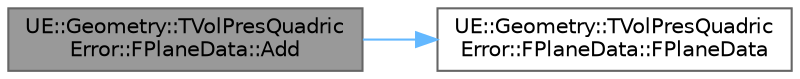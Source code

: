 digraph "UE::Geometry::TVolPresQuadricError::FPlaneData::Add"
{
 // INTERACTIVE_SVG=YES
 // LATEX_PDF_SIZE
  bgcolor="transparent";
  edge [fontname=Helvetica,fontsize=10,labelfontname=Helvetica,labelfontsize=10];
  node [fontname=Helvetica,fontsize=10,shape=box,height=0.2,width=0.4];
  rankdir="LR";
  Node1 [id="Node000001",label="UE::Geometry::TVolPresQuadric\lError::FPlaneData::Add",height=0.2,width=0.4,color="gray40", fillcolor="grey60", style="filled", fontcolor="black",tooltip=" "];
  Node1 -> Node2 [id="edge1_Node000001_Node000002",color="steelblue1",style="solid",tooltip=" "];
  Node2 [id="Node000002",label="UE::Geometry::TVolPresQuadric\lError::FPlaneData::FPlaneData",height=0.2,width=0.4,color="grey40", fillcolor="white", style="filled",URL="$d6/d4b/structUE_1_1Geometry_1_1TVolPresQuadricError_1_1FPlaneData.html#a1ed476cde6487a67838fe2651c15db97",tooltip=" "];
}
